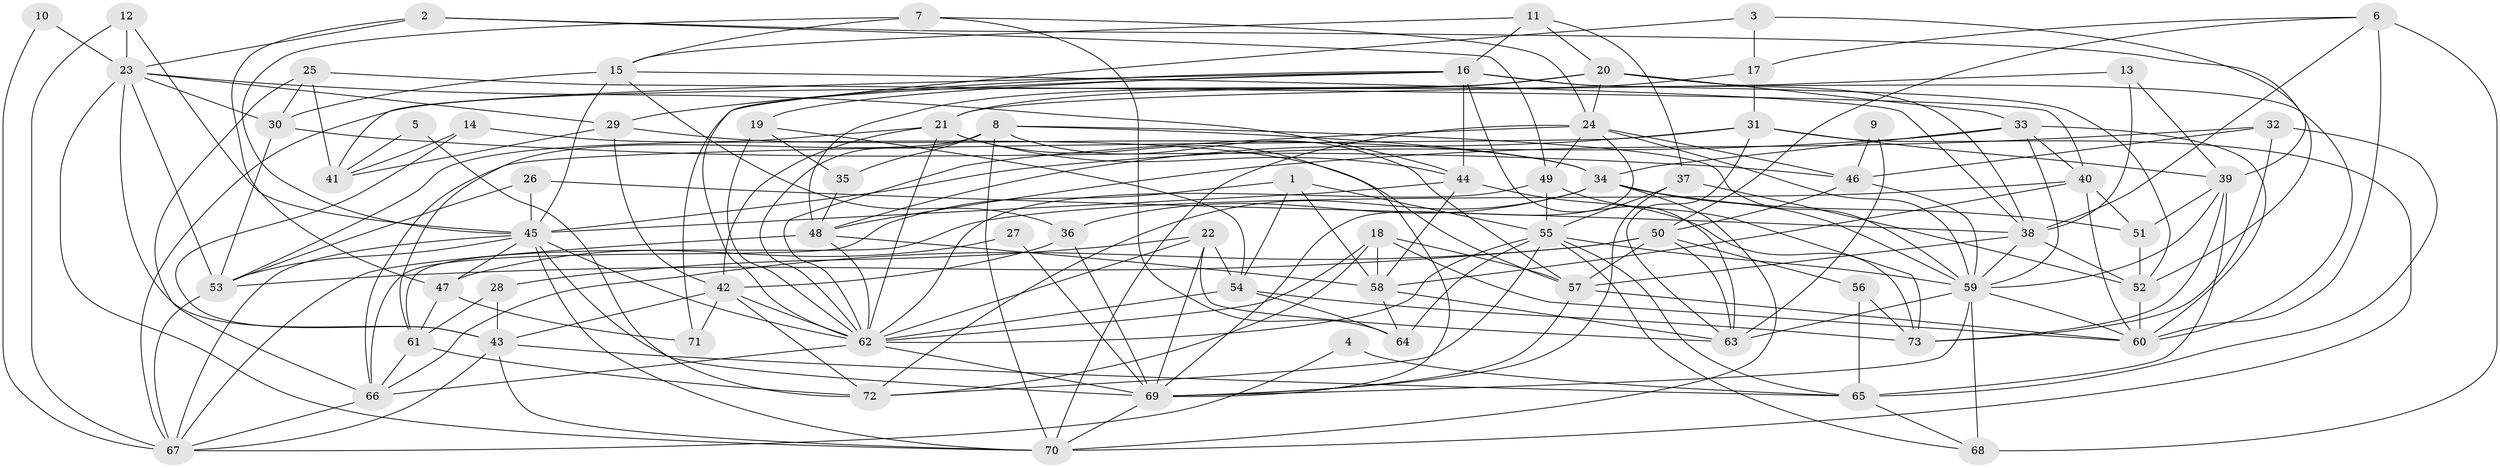 // original degree distribution, {4: 0.2534246575342466, 5: 0.2054794520547945, 6: 0.0547945205479452, 3: 0.3013698630136986, 2: 0.11643835616438356, 7: 0.06164383561643835, 9: 0.00684931506849315}
// Generated by graph-tools (version 1.1) at 2025/50/03/09/25 03:50:09]
// undirected, 73 vertices, 209 edges
graph export_dot {
graph [start="1"]
  node [color=gray90,style=filled];
  1;
  2;
  3;
  4;
  5;
  6;
  7;
  8;
  9;
  10;
  11;
  12;
  13;
  14;
  15;
  16;
  17;
  18;
  19;
  20;
  21;
  22;
  23;
  24;
  25;
  26;
  27;
  28;
  29;
  30;
  31;
  32;
  33;
  34;
  35;
  36;
  37;
  38;
  39;
  40;
  41;
  42;
  43;
  44;
  45;
  46;
  47;
  48;
  49;
  50;
  51;
  52;
  53;
  54;
  55;
  56;
  57;
  58;
  59;
  60;
  61;
  62;
  63;
  64;
  65;
  66;
  67;
  68;
  69;
  70;
  71;
  72;
  73;
  1 -- 54 [weight=1.0];
  1 -- 55 [weight=1.0];
  1 -- 58 [weight=1.0];
  1 -- 66 [weight=1.0];
  2 -- 23 [weight=1.0];
  2 -- 47 [weight=1.0];
  2 -- 49 [weight=1.0];
  2 -- 52 [weight=1.0];
  3 -- 17 [weight=1.0];
  3 -- 39 [weight=1.0];
  3 -- 62 [weight=1.0];
  4 -- 65 [weight=1.0];
  4 -- 67 [weight=1.0];
  5 -- 41 [weight=1.0];
  5 -- 72 [weight=1.0];
  6 -- 17 [weight=1.0];
  6 -- 38 [weight=1.0];
  6 -- 50 [weight=1.0];
  6 -- 60 [weight=1.0];
  6 -- 68 [weight=1.0];
  7 -- 15 [weight=1.0];
  7 -- 24 [weight=1.0];
  7 -- 45 [weight=1.0];
  7 -- 64 [weight=1.0];
  8 -- 34 [weight=1.0];
  8 -- 35 [weight=1.0];
  8 -- 57 [weight=1.0];
  8 -- 59 [weight=1.0];
  8 -- 61 [weight=1.0];
  8 -- 62 [weight=2.0];
  8 -- 70 [weight=1.0];
  9 -- 46 [weight=1.0];
  9 -- 63 [weight=1.0];
  10 -- 23 [weight=1.0];
  10 -- 67 [weight=1.0];
  11 -- 15 [weight=1.0];
  11 -- 16 [weight=1.0];
  11 -- 20 [weight=1.0];
  11 -- 37 [weight=1.0];
  12 -- 23 [weight=1.0];
  12 -- 45 [weight=1.0];
  12 -- 67 [weight=1.0];
  13 -- 21 [weight=1.0];
  13 -- 38 [weight=1.0];
  13 -- 39 [weight=1.0];
  14 -- 41 [weight=1.0];
  14 -- 43 [weight=1.0];
  14 -- 57 [weight=1.0];
  15 -- 30 [weight=1.0];
  15 -- 36 [weight=1.0];
  15 -- 38 [weight=1.0];
  15 -- 45 [weight=1.0];
  16 -- 19 [weight=1.0];
  16 -- 29 [weight=1.0];
  16 -- 38 [weight=1.0];
  16 -- 41 [weight=1.0];
  16 -- 44 [weight=1.0];
  16 -- 52 [weight=1.0];
  16 -- 63 [weight=1.0];
  16 -- 71 [weight=1.0];
  17 -- 21 [weight=1.0];
  17 -- 31 [weight=1.0];
  18 -- 57 [weight=1.0];
  18 -- 58 [weight=1.0];
  18 -- 60 [weight=1.0];
  18 -- 62 [weight=1.0];
  18 -- 72 [weight=1.0];
  19 -- 35 [weight=1.0];
  19 -- 54 [weight=1.0];
  19 -- 62 [weight=1.0];
  20 -- 24 [weight=1.0];
  20 -- 33 [weight=1.0];
  20 -- 48 [weight=1.0];
  20 -- 60 [weight=1.0];
  20 -- 67 [weight=1.0];
  21 -- 42 [weight=1.0];
  21 -- 44 [weight=1.0];
  21 -- 53 [weight=1.0];
  21 -- 62 [weight=1.0];
  21 -- 69 [weight=1.0];
  22 -- 28 [weight=1.0];
  22 -- 54 [weight=1.0];
  22 -- 62 [weight=1.0];
  22 -- 63 [weight=1.0];
  22 -- 69 [weight=1.0];
  23 -- 29 [weight=1.0];
  23 -- 30 [weight=1.0];
  23 -- 43 [weight=1.0];
  23 -- 44 [weight=1.0];
  23 -- 53 [weight=1.0];
  23 -- 70 [weight=1.0];
  24 -- 46 [weight=1.0];
  24 -- 49 [weight=1.0];
  24 -- 59 [weight=1.0];
  24 -- 62 [weight=1.0];
  24 -- 69 [weight=1.0];
  24 -- 70 [weight=1.0];
  25 -- 30 [weight=1.0];
  25 -- 40 [weight=1.0];
  25 -- 41 [weight=1.0];
  25 -- 66 [weight=1.0];
  26 -- 38 [weight=1.0];
  26 -- 45 [weight=1.0];
  26 -- 53 [weight=1.0];
  27 -- 47 [weight=1.0];
  27 -- 69 [weight=1.0];
  28 -- 43 [weight=1.0];
  28 -- 61 [weight=1.0];
  29 -- 34 [weight=1.0];
  29 -- 41 [weight=1.0];
  29 -- 42 [weight=1.0];
  30 -- 46 [weight=1.0];
  30 -- 53 [weight=1.0];
  31 -- 39 [weight=1.0];
  31 -- 48 [weight=1.0];
  31 -- 63 [weight=1.0];
  31 -- 66 [weight=1.0];
  31 -- 70 [weight=1.0];
  32 -- 46 [weight=1.0];
  32 -- 48 [weight=1.0];
  32 -- 65 [weight=1.0];
  32 -- 73 [weight=1.0];
  33 -- 34 [weight=1.0];
  33 -- 40 [weight=1.0];
  33 -- 45 [weight=1.0];
  33 -- 59 [weight=1.0];
  33 -- 60 [weight=1.0];
  34 -- 36 [weight=1.0];
  34 -- 51 [weight=1.0];
  34 -- 59 [weight=2.0];
  34 -- 70 [weight=1.0];
  34 -- 72 [weight=1.0];
  35 -- 48 [weight=1.0];
  36 -- 42 [weight=1.0];
  36 -- 69 [weight=1.0];
  37 -- 52 [weight=1.0];
  37 -- 55 [weight=1.0];
  37 -- 69 [weight=1.0];
  38 -- 52 [weight=1.0];
  38 -- 57 [weight=1.0];
  38 -- 59 [weight=1.0];
  39 -- 51 [weight=1.0];
  39 -- 59 [weight=1.0];
  39 -- 65 [weight=1.0];
  39 -- 73 [weight=1.0];
  40 -- 51 [weight=1.0];
  40 -- 58 [weight=1.0];
  40 -- 60 [weight=1.0];
  40 -- 61 [weight=1.0];
  42 -- 43 [weight=1.0];
  42 -- 62 [weight=1.0];
  42 -- 71 [weight=1.0];
  42 -- 72 [weight=1.0];
  43 -- 65 [weight=1.0];
  43 -- 67 [weight=1.0];
  43 -- 70 [weight=1.0];
  44 -- 45 [weight=1.0];
  44 -- 58 [weight=1.0];
  44 -- 73 [weight=1.0];
  45 -- 47 [weight=1.0];
  45 -- 53 [weight=1.0];
  45 -- 62 [weight=1.0];
  45 -- 67 [weight=1.0];
  45 -- 69 [weight=1.0];
  45 -- 70 [weight=1.0];
  46 -- 50 [weight=1.0];
  46 -- 59 [weight=1.0];
  47 -- 61 [weight=1.0];
  47 -- 71 [weight=1.0];
  48 -- 58 [weight=1.0];
  48 -- 62 [weight=1.0];
  48 -- 67 [weight=1.0];
  49 -- 55 [weight=1.0];
  49 -- 62 [weight=1.0];
  49 -- 73 [weight=1.0];
  50 -- 53 [weight=1.0];
  50 -- 56 [weight=1.0];
  50 -- 57 [weight=1.0];
  50 -- 63 [weight=1.0];
  50 -- 66 [weight=1.0];
  51 -- 52 [weight=1.0];
  52 -- 60 [weight=1.0];
  53 -- 67 [weight=1.0];
  54 -- 62 [weight=1.0];
  54 -- 64 [weight=1.0];
  54 -- 73 [weight=1.0];
  55 -- 59 [weight=1.0];
  55 -- 62 [weight=1.0];
  55 -- 64 [weight=1.0];
  55 -- 65 [weight=1.0];
  55 -- 68 [weight=1.0];
  55 -- 72 [weight=1.0];
  56 -- 65 [weight=1.0];
  56 -- 73 [weight=1.0];
  57 -- 60 [weight=1.0];
  57 -- 69 [weight=1.0];
  58 -- 63 [weight=1.0];
  58 -- 64 [weight=1.0];
  59 -- 60 [weight=1.0];
  59 -- 63 [weight=1.0];
  59 -- 68 [weight=1.0];
  59 -- 69 [weight=1.0];
  61 -- 66 [weight=1.0];
  61 -- 72 [weight=1.0];
  62 -- 66 [weight=1.0];
  62 -- 69 [weight=1.0];
  65 -- 68 [weight=1.0];
  66 -- 67 [weight=1.0];
  69 -- 70 [weight=2.0];
}
